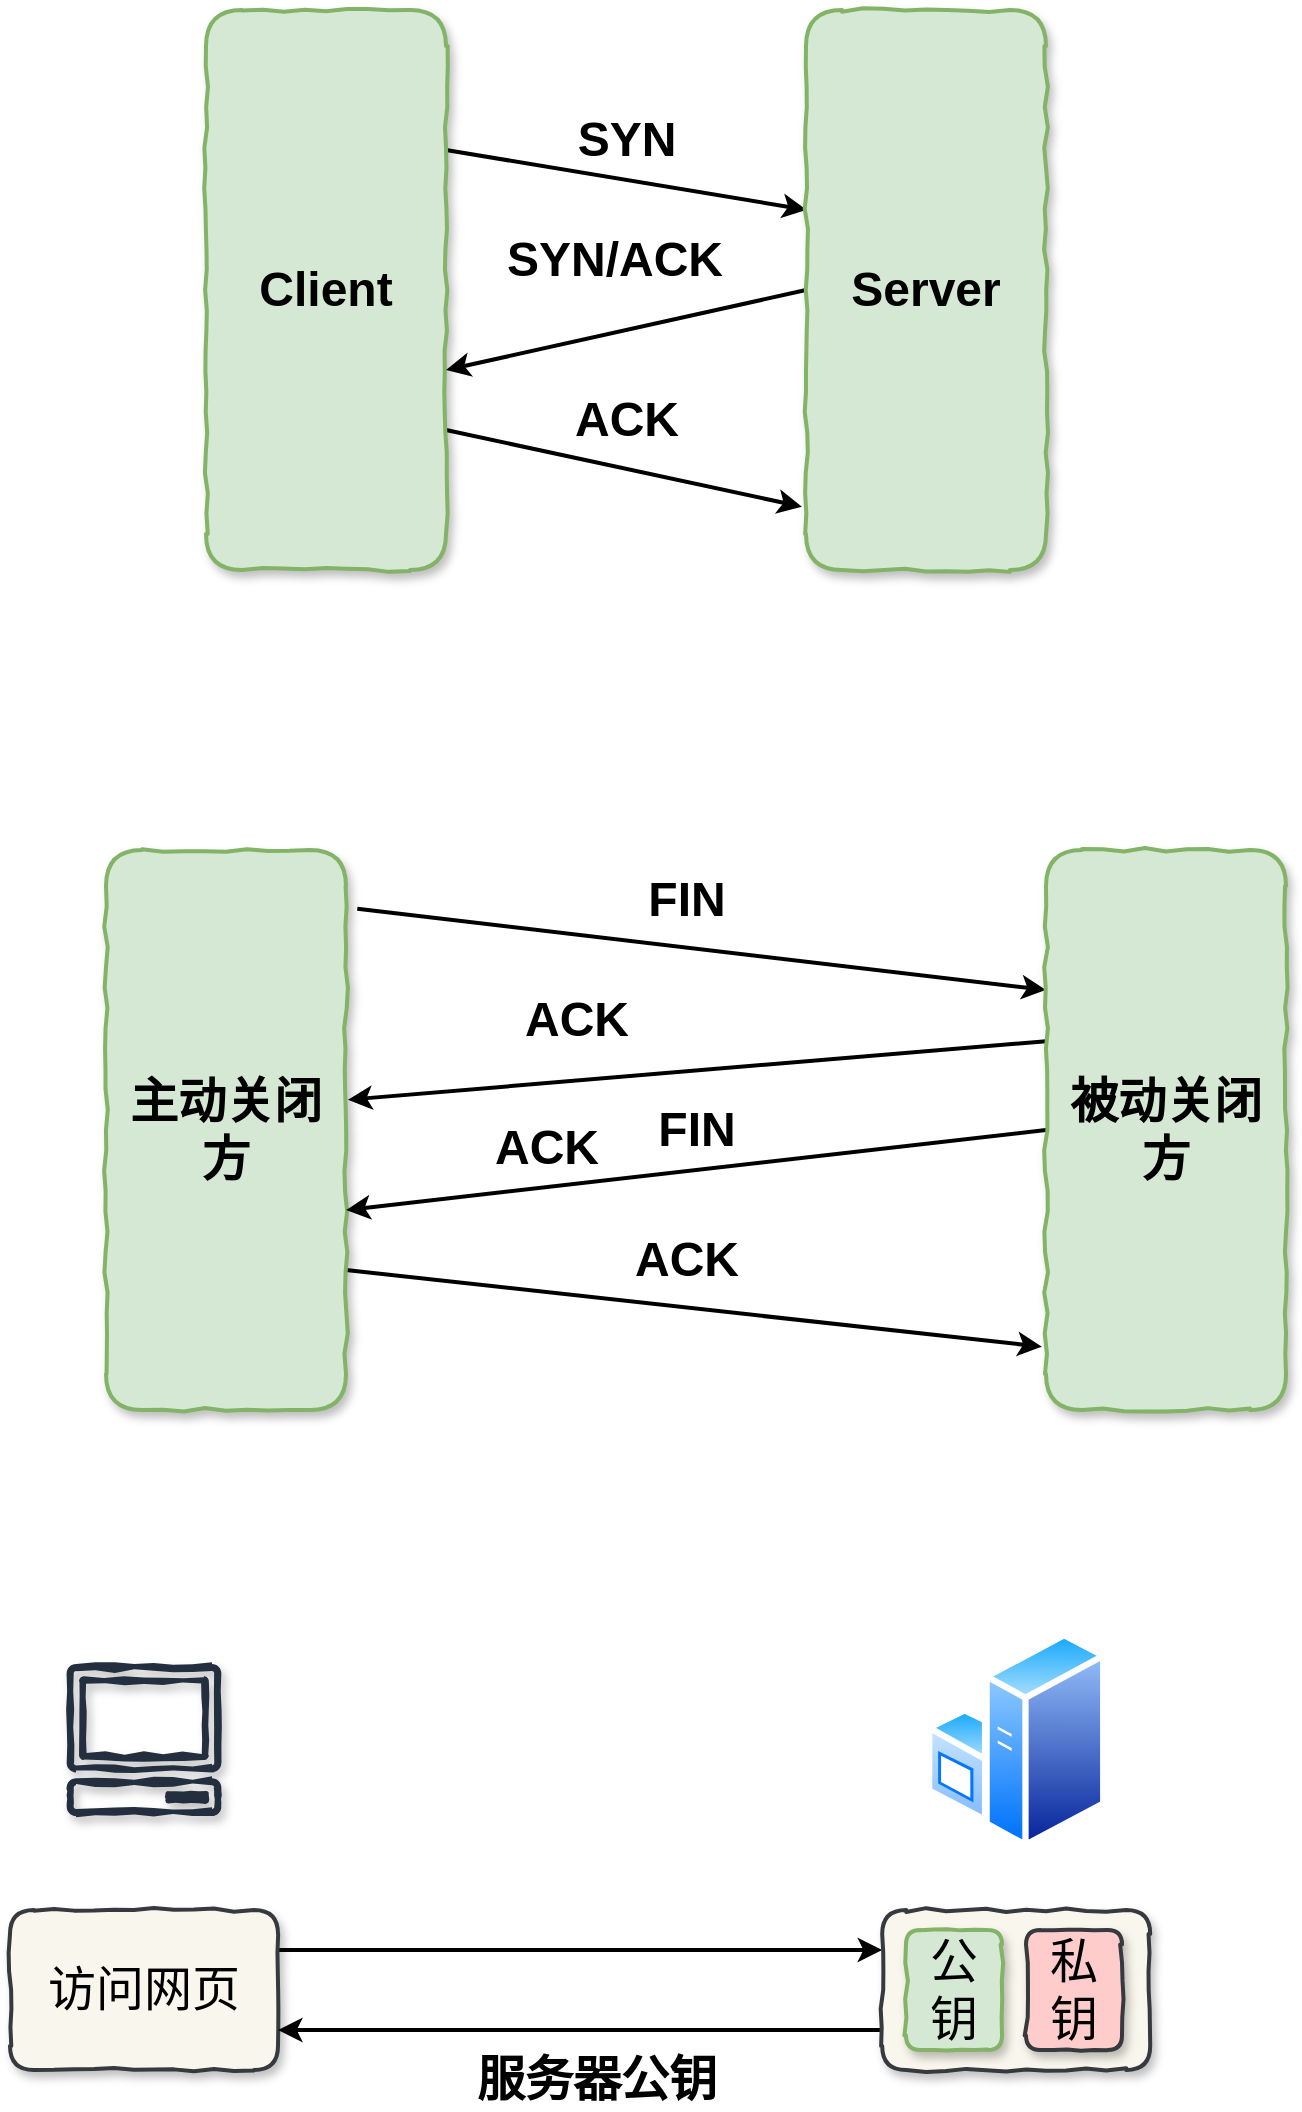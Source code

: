 <mxfile version="12.6.5" type="device"><diagram id="x8sV0ElXg_sE_JNOm0oE" name="第 1 页"><mxGraphModel dx="1108" dy="550" grid="1" gridSize="10" guides="1" tooltips="1" connect="1" arrows="1" fold="1" page="1" pageScale="1" pageWidth="827" pageHeight="1169" math="0" shadow="0"><root><mxCell id="0"/><mxCell id="1" parent="0"/><mxCell id="1iY5C02ktgA4vGwUiN7R-3" style="edgeStyle=none;rounded=0;orthogonalLoop=1;jettySize=auto;html=1;exitX=1;exitY=0.25;exitDx=0;exitDy=0;entryX=0.003;entryY=0.357;entryDx=0;entryDy=0;entryPerimeter=0;fontSize=24;strokeWidth=2;" parent="1" source="1iY5C02ktgA4vGwUiN7R-1" target="1iY5C02ktgA4vGwUiN7R-2" edge="1"><mxGeometry relative="1" as="geometry"/></mxCell><mxCell id="1iY5C02ktgA4vGwUiN7R-5" style="edgeStyle=none;rounded=0;orthogonalLoop=1;jettySize=auto;html=1;exitX=1;exitY=0.75;exitDx=0;exitDy=0;entryX=-0.017;entryY=0.887;entryDx=0;entryDy=0;entryPerimeter=0;fontSize=24;strokeWidth=2;" parent="1" source="1iY5C02ktgA4vGwUiN7R-1" target="1iY5C02ktgA4vGwUiN7R-2" edge="1"><mxGeometry relative="1" as="geometry"/></mxCell><mxCell id="1iY5C02ktgA4vGwUiN7R-1" value="Client" style="rounded=1;whiteSpace=wrap;html=1;strokeWidth=2;fillColor=#d5e8d4;strokeColor=#82b366;comic=1;shadow=1;fontSize=24;fontStyle=1" parent="1" vertex="1"><mxGeometry x="180" y="240" width="120" height="280" as="geometry"/></mxCell><mxCell id="1iY5C02ktgA4vGwUiN7R-4" style="edgeStyle=none;rounded=0;orthogonalLoop=1;jettySize=auto;html=1;exitX=0;exitY=0.5;exitDx=0;exitDy=0;entryX=1;entryY=0.643;entryDx=0;entryDy=0;entryPerimeter=0;fontSize=24;strokeWidth=2;" parent="1" source="1iY5C02ktgA4vGwUiN7R-2" target="1iY5C02ktgA4vGwUiN7R-1" edge="1"><mxGeometry relative="1" as="geometry"/></mxCell><mxCell id="1iY5C02ktgA4vGwUiN7R-2" value="Server" style="rounded=1;whiteSpace=wrap;html=1;strokeWidth=2;fillColor=#d5e8d4;strokeColor=#82b366;comic=1;shadow=1;fontSize=24;fontStyle=1" parent="1" vertex="1"><mxGeometry x="480" y="240" width="120" height="280" as="geometry"/></mxCell><mxCell id="1iY5C02ktgA4vGwUiN7R-6" value="SYN" style="text;html=1;align=center;verticalAlign=middle;resizable=0;points=[];autosize=1;fontSize=24;fontStyle=1" parent="1" vertex="1"><mxGeometry x="360" y="290" width="60" height="30" as="geometry"/></mxCell><mxCell id="1iY5C02ktgA4vGwUiN7R-7" value="SYN/ACK" style="text;html=1;align=center;verticalAlign=middle;resizable=0;points=[];autosize=1;fontSize=24;fontStyle=1" parent="1" vertex="1"><mxGeometry x="324" y="350" width="120" height="30" as="geometry"/></mxCell><mxCell id="1iY5C02ktgA4vGwUiN7R-8" value="ACK" style="text;html=1;align=center;verticalAlign=middle;resizable=0;points=[];autosize=1;fontSize=24;fontStyle=1" parent="1" vertex="1"><mxGeometry x="355" y="430" width="70" height="30" as="geometry"/></mxCell><mxCell id="1iY5C02ktgA4vGwUiN7R-9" style="edgeStyle=none;rounded=0;orthogonalLoop=1;jettySize=auto;html=1;exitX=1.047;exitY=0.105;exitDx=0;exitDy=0;fontSize=24;strokeWidth=2;exitPerimeter=0;entryX=0;entryY=0.25;entryDx=0;entryDy=0;" parent="1" source="1iY5C02ktgA4vGwUiN7R-11" target="1iY5C02ktgA4vGwUiN7R-13" edge="1"><mxGeometry relative="1" as="geometry"><mxPoint x="590" y="730" as="targetPoint"/></mxGeometry></mxCell><mxCell id="1iY5C02ktgA4vGwUiN7R-10" style="edgeStyle=none;rounded=0;orthogonalLoop=1;jettySize=auto;html=1;exitX=1;exitY=0.75;exitDx=0;exitDy=0;entryX=-0.017;entryY=0.887;entryDx=0;entryDy=0;entryPerimeter=0;fontSize=24;strokeWidth=2;" parent="1" source="1iY5C02ktgA4vGwUiN7R-11" target="1iY5C02ktgA4vGwUiN7R-13" edge="1"><mxGeometry relative="1" as="geometry"/></mxCell><mxCell id="1iY5C02ktgA4vGwUiN7R-11" value="主动关闭方" style="rounded=1;whiteSpace=wrap;html=1;strokeWidth=2;fillColor=#d5e8d4;strokeColor=#82b366;comic=1;shadow=1;fontSize=24;fontStyle=1" parent="1" vertex="1"><mxGeometry x="130" y="660" width="120" height="280" as="geometry"/></mxCell><mxCell id="1iY5C02ktgA4vGwUiN7R-12" style="edgeStyle=none;rounded=0;orthogonalLoop=1;jettySize=auto;html=1;exitX=0.013;exitY=0.341;exitDx=0;exitDy=0;entryX=1.008;entryY=0.446;entryDx=0;entryDy=0;entryPerimeter=0;fontSize=24;strokeWidth=2;exitPerimeter=0;" parent="1" source="1iY5C02ktgA4vGwUiN7R-13" target="1iY5C02ktgA4vGwUiN7R-11" edge="1"><mxGeometry relative="1" as="geometry"/></mxCell><mxCell id="1iY5C02ktgA4vGwUiN7R-17" style="edgeStyle=none;rounded=0;orthogonalLoop=1;jettySize=auto;html=1;exitX=0;exitY=0.5;exitDx=0;exitDy=0;entryX=1;entryY=0.643;entryDx=0;entryDy=0;entryPerimeter=0;strokeWidth=2;fontSize=24;" parent="1" source="1iY5C02ktgA4vGwUiN7R-13" target="1iY5C02ktgA4vGwUiN7R-11" edge="1"><mxGeometry relative="1" as="geometry"/></mxCell><mxCell id="1iY5C02ktgA4vGwUiN7R-13" value="被动关闭方" style="rounded=1;whiteSpace=wrap;html=1;strokeWidth=2;fillColor=#d5e8d4;strokeColor=#82b366;comic=1;shadow=1;fontSize=24;fontStyle=1" parent="1" vertex="1"><mxGeometry x="600" y="660" width="120" height="280" as="geometry"/></mxCell><mxCell id="1iY5C02ktgA4vGwUiN7R-14" value="FIN" style="text;html=1;align=center;verticalAlign=middle;resizable=0;points=[];autosize=1;fontSize=24;fontStyle=1" parent="1" vertex="1"><mxGeometry x="395" y="670" width="50" height="30" as="geometry"/></mxCell><mxCell id="1iY5C02ktgA4vGwUiN7R-15" value="ACK" style="text;html=1;align=center;verticalAlign=middle;resizable=0;points=[];autosize=1;fontSize=24;fontStyle=1" parent="1" vertex="1"><mxGeometry x="330" y="730" width="70" height="30" as="geometry"/></mxCell><mxCell id="1iY5C02ktgA4vGwUiN7R-16" value="ACK" style="text;html=1;align=center;verticalAlign=middle;resizable=0;points=[];autosize=1;fontSize=24;fontStyle=1" parent="1" vertex="1"><mxGeometry x="385" y="850" width="70" height="30" as="geometry"/></mxCell><mxCell id="1iY5C02ktgA4vGwUiN7R-18" value="FIN" style="text;html=1;align=center;verticalAlign=middle;resizable=0;points=[];autosize=1;fontSize=24;fontStyle=1" parent="1" vertex="1"><mxGeometry x="400" y="785" width="50" height="30" as="geometry"/></mxCell><mxCell id="1iY5C02ktgA4vGwUiN7R-19" value="" style="aspect=fixed;perimeter=ellipsePerimeter;html=1;align=center;shadow=0;dashed=0;spacingTop=3;image;image=img/lib/active_directory/windows_server.svg;rounded=1;comic=1;strokeColor=#82b366;strokeWidth=2;fillColor=#d5e8d4;fontSize=24;" parent="1" vertex="1"><mxGeometry x="540" y="1050" width="90.2" height="110" as="geometry"/></mxCell><mxCell id="1iY5C02ktgA4vGwUiN7R-20" value="" style="outlineConnect=0;fontColor=#232F3E;gradientColor=none;fillColor=#232F3E;strokeColor=none;dashed=0;verticalLabelPosition=bottom;verticalAlign=top;align=center;html=1;fontSize=12;fontStyle=0;aspect=fixed;pointerEvents=1;shape=mxgraph.aws4.client;rounded=1;shadow=1;comic=1;" parent="1" vertex="1"><mxGeometry x="110" y="1067" width="78" height="76" as="geometry"/></mxCell><mxCell id="1iY5C02ktgA4vGwUiN7R-25" style="edgeStyle=none;rounded=0;orthogonalLoop=1;jettySize=auto;html=1;exitX=1;exitY=0.25;exitDx=0;exitDy=0;entryX=0;entryY=0.25;entryDx=0;entryDy=0;strokeWidth=2;fontSize=24;" parent="1" source="1iY5C02ktgA4vGwUiN7R-21" target="1iY5C02ktgA4vGwUiN7R-22" edge="1"><mxGeometry relative="1" as="geometry"/></mxCell><mxCell id="1iY5C02ktgA4vGwUiN7R-21" value="访问网页" style="rounded=1;whiteSpace=wrap;html=1;shadow=1;comic=1;strokeColor=#36393d;strokeWidth=2;fillColor=#f9f7ed;fontSize=24;" parent="1" vertex="1"><mxGeometry x="82" y="1190" width="134" height="80" as="geometry"/></mxCell><mxCell id="1iY5C02ktgA4vGwUiN7R-26" style="edgeStyle=none;rounded=0;orthogonalLoop=1;jettySize=auto;html=1;exitX=0;exitY=0.75;exitDx=0;exitDy=0;entryX=1;entryY=0.75;entryDx=0;entryDy=0;strokeWidth=2;fontSize=24;" parent="1" source="1iY5C02ktgA4vGwUiN7R-22" target="1iY5C02ktgA4vGwUiN7R-21" edge="1"><mxGeometry relative="1" as="geometry"/></mxCell><mxCell id="1iY5C02ktgA4vGwUiN7R-22" value="" style="rounded=1;whiteSpace=wrap;html=1;shadow=1;comic=1;strokeColor=#36393d;strokeWidth=2;fillColor=#f9f7ed;fontSize=24;" parent="1" vertex="1"><mxGeometry x="518.1" y="1190" width="134" height="80" as="geometry"/></mxCell><mxCell id="1iY5C02ktgA4vGwUiN7R-23" value="公钥" style="rounded=1;whiteSpace=wrap;html=1;shadow=1;comic=1;strokeColor=#82b366;strokeWidth=2;fillColor=#d5e8d4;fontSize=24;" parent="1" vertex="1"><mxGeometry x="530" y="1200" width="48" height="60" as="geometry"/></mxCell><mxCell id="1iY5C02ktgA4vGwUiN7R-24" value="私钥" style="rounded=1;whiteSpace=wrap;html=1;shadow=1;comic=1;strokeColor=#36393d;strokeWidth=2;fillColor=#ffcccc;fontSize=24;" parent="1" vertex="1"><mxGeometry x="590" y="1200" width="48" height="60" as="geometry"/></mxCell><mxCell id="1iY5C02ktgA4vGwUiN7R-27" value="服务器公钥" style="text;html=1;align=center;verticalAlign=middle;resizable=0;points=[];autosize=1;fontSize=24;fontStyle=1" parent="1" vertex="1"><mxGeometry x="305" y="1260" width="140" height="30" as="geometry"/></mxCell><mxCell id="GEbE_My8ZQe0RzLdtMnq-2" value="ACK" style="text;html=1;align=center;verticalAlign=middle;resizable=0;points=[];autosize=1;fontSize=24;fontStyle=1" vertex="1" parent="1"><mxGeometry x="315" y="794" width="70" height="30" as="geometry"/></mxCell></root></mxGraphModel></diagram></mxfile>